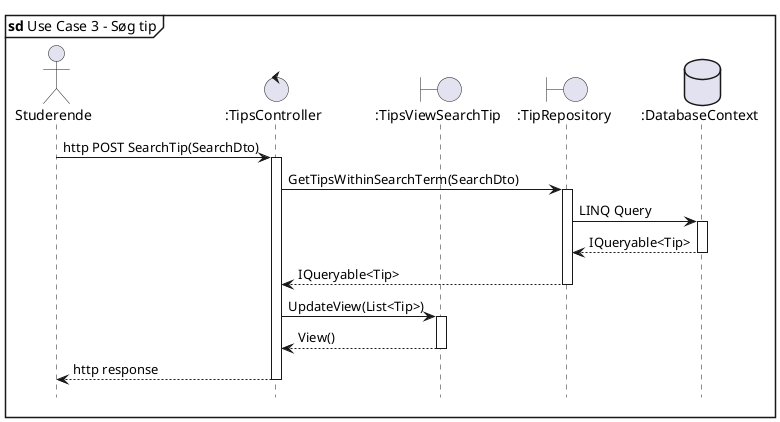 @startuml

mainframe **sd** Use Case 3 - Søg tip

actor       "Studerende"       as stud
control       ":TipsController"       as tipscont
boundary       ":TipsViewSearchTip"       as tipssearch
boundary       ":TipRepository"       as tipsrepo
database       ":DatabaseContext"       as db


stud -> tipscont: http POST SearchTip(SearchDto)

Activate tipscont
tipscont -> tipsrepo: GetTipsWithinSearchTerm(SearchDto)

Activate tipsrepo
tipsrepo -> db: LINQ Query 

Activate db
db --> tipsrepo: IQueryable<Tip>
Deactivate db

tipsrepo --> tipscont: IQueryable<Tip>
Deactivate tipsrepo

tipscont -> tipssearch: UpdateView(List<Tip>)

Activate tipssearch
tipssearch --> tipscont: View()
Deactivate tipssearch

tipscont --> stud: http response
Deactivate tipscont



hide footbox

@enduml
